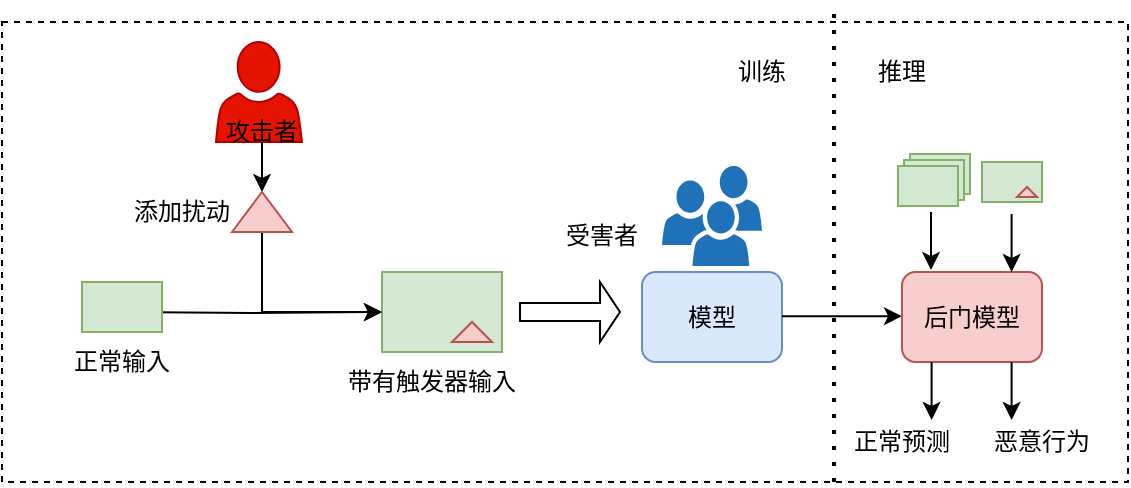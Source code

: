<mxfile version="24.4.0" type="github">
  <diagram name="第 1 页" id="KETf3jDPd5y9DSmZzyw2">
    <mxGraphModel dx="708" dy="360" grid="1" gridSize="10" guides="1" tooltips="1" connect="1" arrows="1" fold="1" page="1" pageScale="1" pageWidth="827" pageHeight="1169" math="0" shadow="0">
      <root>
        <mxCell id="0" />
        <mxCell id="1" parent="0" />
        <mxCell id="eGnGsEQrEdRVIKTcx3xG-35" value="" style="rounded=0;whiteSpace=wrap;html=1;dashed=1;" vertex="1" parent="1">
          <mxGeometry x="130" y="220" width="563" height="230" as="geometry" />
        </mxCell>
        <mxCell id="eGnGsEQrEdRVIKTcx3xG-25" value="" style="sketch=0;pointerEvents=1;shadow=0;dashed=0;html=1;strokeColor=#B20000;labelPosition=center;verticalLabelPosition=bottom;verticalAlign=top;outlineConnect=0;align=center;shape=mxgraph.office.users.user;fillColor=#e51400;fontColor=#ffffff;" vertex="1" parent="1">
          <mxGeometry x="237" y="230" width="43" height="50" as="geometry" />
        </mxCell>
        <mxCell id="eGnGsEQrEdRVIKTcx3xG-6" style="edgeStyle=orthogonalEdgeStyle;rounded=0;orthogonalLoop=1;jettySize=auto;html=1;exitX=0.5;exitY=1;exitDx=0;exitDy=0;entryX=1;entryY=0.5;entryDx=0;entryDy=0;" edge="1" parent="1" target="eGnGsEQrEdRVIKTcx3xG-3">
          <mxGeometry relative="1" as="geometry">
            <mxPoint x="260" y="280" as="sourcePoint" />
          </mxGeometry>
        </mxCell>
        <mxCell id="eGnGsEQrEdRVIKTcx3xG-2" value="" style="rounded=0;whiteSpace=wrap;html=1;fillColor=#d5e8d4;strokeColor=#82b366;" vertex="1" parent="1">
          <mxGeometry x="320" y="345" width="60" height="40" as="geometry" />
        </mxCell>
        <mxCell id="eGnGsEQrEdRVIKTcx3xG-7" style="edgeStyle=orthogonalEdgeStyle;rounded=0;orthogonalLoop=1;jettySize=auto;html=1;exitX=0;exitY=0.5;exitDx=0;exitDy=0;entryX=0;entryY=0.5;entryDx=0;entryDy=0;" edge="1" parent="1" source="eGnGsEQrEdRVIKTcx3xG-3" target="eGnGsEQrEdRVIKTcx3xG-2">
          <mxGeometry relative="1" as="geometry" />
        </mxCell>
        <mxCell id="eGnGsEQrEdRVIKTcx3xG-3" value="" style="triangle;whiteSpace=wrap;html=1;rotation=-90;fillColor=#f8cecc;strokeColor=#b85450;" vertex="1" parent="1">
          <mxGeometry x="250" y="300" width="20" height="30" as="geometry" />
        </mxCell>
        <mxCell id="eGnGsEQrEdRVIKTcx3xG-8" value="" style="triangle;whiteSpace=wrap;html=1;rotation=-90;fillColor=#f8cecc;strokeColor=#b85450;" vertex="1" parent="1">
          <mxGeometry x="360" y="365" width="10" height="20" as="geometry" />
        </mxCell>
        <mxCell id="eGnGsEQrEdRVIKTcx3xG-11" style="edgeStyle=orthogonalEdgeStyle;rounded=0;orthogonalLoop=1;jettySize=auto;html=1;exitX=1;exitY=0.5;exitDx=0;exitDy=0;entryX=0;entryY=0.5;entryDx=0;entryDy=0;" edge="1" parent="1" target="eGnGsEQrEdRVIKTcx3xG-2">
          <mxGeometry relative="1" as="geometry">
            <mxPoint x="190" y="365" as="sourcePoint" />
          </mxGeometry>
        </mxCell>
        <mxCell id="eGnGsEQrEdRVIKTcx3xG-14" value="" style="rounded=0;whiteSpace=wrap;html=1;fillColor=#d5e8d4;strokeColor=#82b366;" vertex="1" parent="1">
          <mxGeometry x="170" y="350" width="40" height="25" as="geometry" />
        </mxCell>
        <mxCell id="eGnGsEQrEdRVIKTcx3xG-15" value="添加扰动" style="text;html=1;align=center;verticalAlign=middle;whiteSpace=wrap;rounded=0;" vertex="1" parent="1">
          <mxGeometry x="190" y="305" width="60" height="20" as="geometry" />
        </mxCell>
        <mxCell id="eGnGsEQrEdRVIKTcx3xG-17" value="攻击者" style="text;html=1;align=center;verticalAlign=middle;whiteSpace=wrap;rounded=0;" vertex="1" parent="1">
          <mxGeometry x="230" y="260" width="60" height="30" as="geometry" />
        </mxCell>
        <mxCell id="eGnGsEQrEdRVIKTcx3xG-19" value="正常输入" style="text;html=1;align=center;verticalAlign=middle;whiteSpace=wrap;rounded=0;" vertex="1" parent="1">
          <mxGeometry x="160" y="375" width="60" height="30" as="geometry" />
        </mxCell>
        <mxCell id="eGnGsEQrEdRVIKTcx3xG-20" value="带有触发器输入" style="text;html=1;align=center;verticalAlign=middle;whiteSpace=wrap;rounded=0;" vertex="1" parent="1">
          <mxGeometry x="290" y="390" width="110" height="20" as="geometry" />
        </mxCell>
        <mxCell id="eGnGsEQrEdRVIKTcx3xG-21" value="模型" style="rounded=1;whiteSpace=wrap;html=1;fillColor=#dae8fc;strokeColor=#6c8ebf;" vertex="1" parent="1">
          <mxGeometry x="450" y="345" width="70" height="45" as="geometry" />
        </mxCell>
        <mxCell id="eGnGsEQrEdRVIKTcx3xG-22" value="" style="shape=singleArrow;whiteSpace=wrap;html=1;" vertex="1" parent="1">
          <mxGeometry x="389" y="350" width="50" height="30" as="geometry" />
        </mxCell>
        <mxCell id="eGnGsEQrEdRVIKTcx3xG-23" value="" style="endArrow=classic;html=1;rounded=0;" edge="1" parent="1">
          <mxGeometry width="50" height="50" relative="1" as="geometry">
            <mxPoint x="520" y="367.08" as="sourcePoint" />
            <mxPoint x="580" y="367.08" as="targetPoint" />
          </mxGeometry>
        </mxCell>
        <mxCell id="eGnGsEQrEdRVIKTcx3xG-24" value="后门模型" style="rounded=1;whiteSpace=wrap;html=1;fillColor=#f8cecc;strokeColor=#b85450;" vertex="1" parent="1">
          <mxGeometry x="580" y="345" width="70" height="45" as="geometry" />
        </mxCell>
        <mxCell id="eGnGsEQrEdRVIKTcx3xG-30" value="" style="group" vertex="1" connectable="0" parent="1">
          <mxGeometry x="620" y="290" width="30" height="20" as="geometry" />
        </mxCell>
        <mxCell id="eGnGsEQrEdRVIKTcx3xG-28" value="" style="rounded=0;whiteSpace=wrap;html=1;fillColor=#d5e8d4;strokeColor=#82b366;" vertex="1" parent="eGnGsEQrEdRVIKTcx3xG-30">
          <mxGeometry width="30" height="20" as="geometry" />
        </mxCell>
        <mxCell id="eGnGsEQrEdRVIKTcx3xG-29" value="" style="triangle;whiteSpace=wrap;html=1;rotation=-90;fillColor=#f8cecc;strokeColor=#b85450;" vertex="1" parent="eGnGsEQrEdRVIKTcx3xG-30">
          <mxGeometry x="20" y="10" width="5" height="10" as="geometry" />
        </mxCell>
        <mxCell id="eGnGsEQrEdRVIKTcx3xG-34" value="" style="endArrow=none;dashed=1;html=1;dashPattern=1 3;strokeWidth=2;rounded=0;" edge="1" parent="1">
          <mxGeometry width="50" height="50" relative="1" as="geometry">
            <mxPoint x="546" y="450" as="sourcePoint" />
            <mxPoint x="546" y="210" as="targetPoint" />
          </mxGeometry>
        </mxCell>
        <mxCell id="eGnGsEQrEdRVIKTcx3xG-37" value="受害者" style="text;html=1;align=center;verticalAlign=middle;whiteSpace=wrap;rounded=0;" vertex="1" parent="1">
          <mxGeometry x="400" y="312" width="60" height="30" as="geometry" />
        </mxCell>
        <mxCell id="eGnGsEQrEdRVIKTcx3xG-38" value="正常预测" style="text;html=1;align=center;verticalAlign=middle;whiteSpace=wrap;rounded=0;" vertex="1" parent="1">
          <mxGeometry x="550" y="415" width="60" height="30" as="geometry" />
        </mxCell>
        <mxCell id="eGnGsEQrEdRVIKTcx3xG-39" value="" style="endArrow=classic;html=1;rounded=0;" edge="1" parent="1">
          <mxGeometry width="50" height="50" relative="1" as="geometry">
            <mxPoint x="594.5" y="315" as="sourcePoint" />
            <mxPoint x="594.5" y="344" as="targetPoint" />
          </mxGeometry>
        </mxCell>
        <mxCell id="eGnGsEQrEdRVIKTcx3xG-41" value="" style="endArrow=classic;html=1;rounded=0;" edge="1" parent="1">
          <mxGeometry width="50" height="50" relative="1" as="geometry">
            <mxPoint x="634.8" y="316" as="sourcePoint" />
            <mxPoint x="634.8" y="345" as="targetPoint" />
          </mxGeometry>
        </mxCell>
        <mxCell id="eGnGsEQrEdRVIKTcx3xG-42" value="" style="endArrow=classic;html=1;rounded=0;" edge="1" parent="1">
          <mxGeometry width="50" height="50" relative="1" as="geometry">
            <mxPoint x="594.8" y="390" as="sourcePoint" />
            <mxPoint x="594.8" y="419" as="targetPoint" />
          </mxGeometry>
        </mxCell>
        <mxCell id="eGnGsEQrEdRVIKTcx3xG-43" value="" style="endArrow=classic;html=1;rounded=0;" edge="1" parent="1">
          <mxGeometry width="50" height="50" relative="1" as="geometry">
            <mxPoint x="634.8" y="390" as="sourcePoint" />
            <mxPoint x="634.8" y="419" as="targetPoint" />
          </mxGeometry>
        </mxCell>
        <mxCell id="eGnGsEQrEdRVIKTcx3xG-44" value="恶意行为" style="text;html=1;align=center;verticalAlign=middle;whiteSpace=wrap;rounded=0;" vertex="1" parent="1">
          <mxGeometry x="620" y="415" width="60" height="30" as="geometry" />
        </mxCell>
        <mxCell id="eGnGsEQrEdRVIKTcx3xG-45" value="训练" style="text;html=1;align=center;verticalAlign=middle;whiteSpace=wrap;rounded=0;" vertex="1" parent="1">
          <mxGeometry x="480" y="230" width="60" height="30" as="geometry" />
        </mxCell>
        <mxCell id="eGnGsEQrEdRVIKTcx3xG-46" value="推理" style="text;html=1;align=center;verticalAlign=middle;whiteSpace=wrap;rounded=0;" vertex="1" parent="1">
          <mxGeometry x="550" y="230" width="60" height="30" as="geometry" />
        </mxCell>
        <mxCell id="eGnGsEQrEdRVIKTcx3xG-53" value="" style="sketch=0;pointerEvents=1;shadow=0;dashed=0;html=1;strokeColor=none;labelPosition=center;verticalLabelPosition=bottom;verticalAlign=top;outlineConnect=0;align=center;shape=mxgraph.office.users.users;fillColor=#2072B8;" vertex="1" parent="1">
          <mxGeometry x="460" y="292" width="50" height="50" as="geometry" />
        </mxCell>
        <mxCell id="eGnGsEQrEdRVIKTcx3xG-49" value="" style="group" vertex="1" connectable="0" parent="1">
          <mxGeometry x="578" y="292" width="40" height="20" as="geometry" />
        </mxCell>
        <mxCell id="eGnGsEQrEdRVIKTcx3xG-47" value="" style="group" vertex="1" connectable="0" parent="eGnGsEQrEdRVIKTcx3xG-49">
          <mxGeometry x="3" y="-3" width="32" height="20" as="geometry" />
        </mxCell>
        <mxCell id="eGnGsEQrEdRVIKTcx3xG-51" value="" style="group" vertex="1" connectable="0" parent="eGnGsEQrEdRVIKTcx3xG-47">
          <mxGeometry x="2" y="-2" width="30" height="20" as="geometry" />
        </mxCell>
        <mxCell id="eGnGsEQrEdRVIKTcx3xG-52" value="" style="rounded=0;whiteSpace=wrap;html=1;fillColor=#d5e8d4;strokeColor=#82b366;" vertex="1" parent="eGnGsEQrEdRVIKTcx3xG-51">
          <mxGeometry x="1" y="-1" width="30" height="20" as="geometry" />
        </mxCell>
        <mxCell id="eGnGsEQrEdRVIKTcx3xG-48" value="" style="rounded=0;whiteSpace=wrap;html=1;fillColor=#d5e8d4;strokeColor=#82b366;" vertex="1" parent="eGnGsEQrEdRVIKTcx3xG-47">
          <mxGeometry width="30" height="20" as="geometry" />
        </mxCell>
        <mxCell id="eGnGsEQrEdRVIKTcx3xG-50" value="" style="rounded=0;whiteSpace=wrap;html=1;fillColor=#d5e8d4;strokeColor=#82b366;" vertex="1" parent="eGnGsEQrEdRVIKTcx3xG-49">
          <mxGeometry width="30" height="20" as="geometry" />
        </mxCell>
      </root>
    </mxGraphModel>
  </diagram>
</mxfile>
